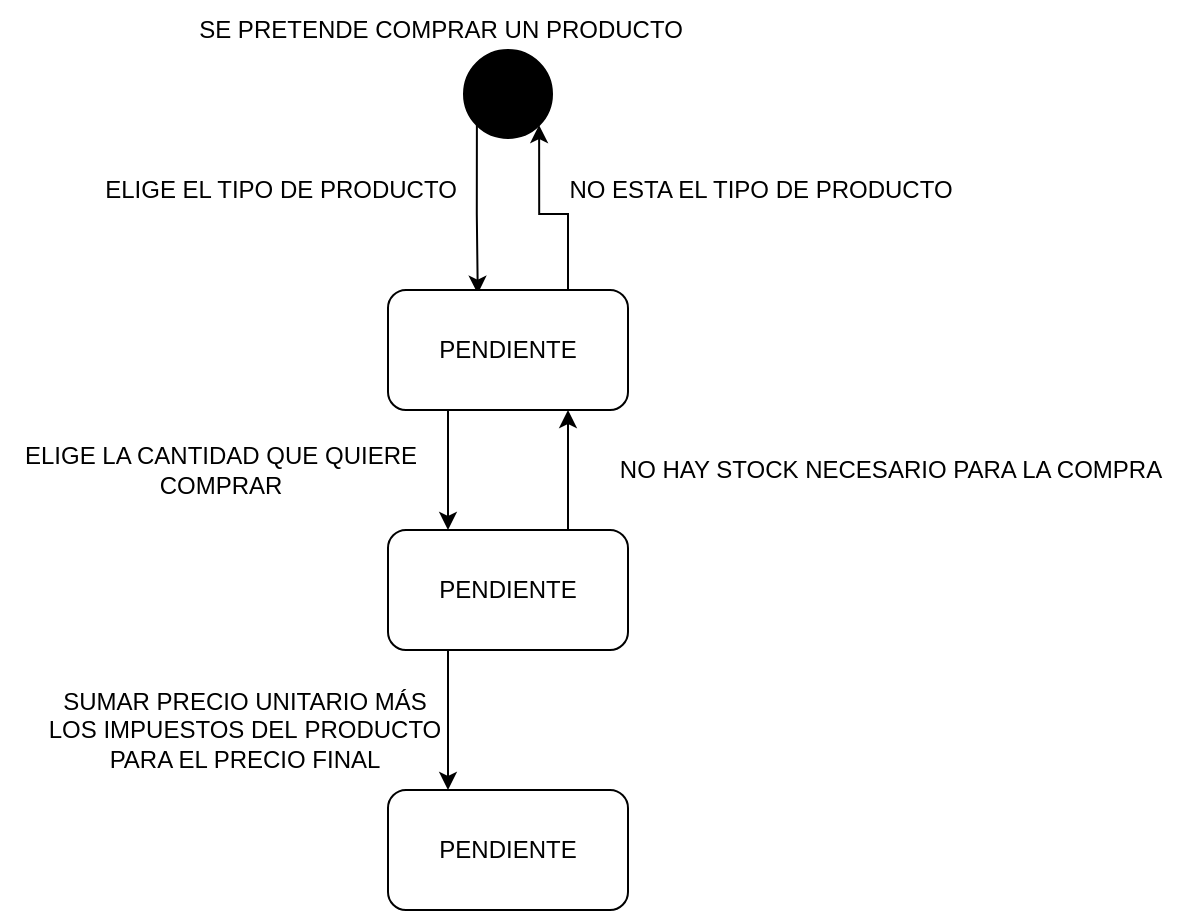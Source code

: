 <mxfile version="20.0.3" type="device"><diagram id="f8DrBS7Ti1rpAwEsAeTu" name="Page-1"><mxGraphModel dx="630" dy="333" grid="1" gridSize="10" guides="1" tooltips="1" connect="1" arrows="1" fold="1" page="1" pageScale="1" pageWidth="827" pageHeight="1169" math="0" shadow="0"><root><mxCell id="0"/><mxCell id="1" parent="0"/><mxCell id="P18e8fhLbKRCKAuGB1CP-7" style="edgeStyle=orthogonalEdgeStyle;rounded=0;orthogonalLoop=1;jettySize=auto;html=1;exitX=0;exitY=1;exitDx=0;exitDy=0;entryX=0.374;entryY=0.031;entryDx=0;entryDy=0;entryPerimeter=0;" edge="1" parent="1" source="P18e8fhLbKRCKAuGB1CP-2" target="P18e8fhLbKRCKAuGB1CP-6"><mxGeometry relative="1" as="geometry"/></mxCell><mxCell id="P18e8fhLbKRCKAuGB1CP-2" value="" style="ellipse;whiteSpace=wrap;html=1;aspect=fixed;fillColor=#000000;" vertex="1" parent="1"><mxGeometry x="392" y="40" width="44" height="44" as="geometry"/></mxCell><mxCell id="P18e8fhLbKRCKAuGB1CP-5" value="SE PRETENDE COMPRAR UN PRODUCTO" style="text;html=1;align=center;verticalAlign=middle;resizable=0;points=[];autosize=1;strokeColor=none;fillColor=none;" vertex="1" parent="1"><mxGeometry x="245" y="15" width="270" height="30" as="geometry"/></mxCell><mxCell id="P18e8fhLbKRCKAuGB1CP-15" style="edgeStyle=orthogonalEdgeStyle;rounded=0;orthogonalLoop=1;jettySize=auto;html=1;exitX=0.75;exitY=0;exitDx=0;exitDy=0;entryX=1;entryY=1;entryDx=0;entryDy=0;" edge="1" parent="1" source="P18e8fhLbKRCKAuGB1CP-6" target="P18e8fhLbKRCKAuGB1CP-2"><mxGeometry relative="1" as="geometry"/></mxCell><mxCell id="P18e8fhLbKRCKAuGB1CP-17" style="edgeStyle=orthogonalEdgeStyle;rounded=0;orthogonalLoop=1;jettySize=auto;html=1;exitX=0.25;exitY=1;exitDx=0;exitDy=0;entryX=0.25;entryY=0;entryDx=0;entryDy=0;" edge="1" parent="1" source="P18e8fhLbKRCKAuGB1CP-6" target="P18e8fhLbKRCKAuGB1CP-16"><mxGeometry relative="1" as="geometry"/></mxCell><mxCell id="P18e8fhLbKRCKAuGB1CP-6" value="PENDIENTE" style="rounded=1;whiteSpace=wrap;html=1;" vertex="1" parent="1"><mxGeometry x="354" y="160" width="120" height="60" as="geometry"/></mxCell><mxCell id="P18e8fhLbKRCKAuGB1CP-10" value="ELIGE EL TIPO DE PRODUCTO" style="text;html=1;align=center;verticalAlign=middle;resizable=0;points=[];autosize=1;strokeColor=none;fillColor=none;" vertex="1" parent="1"><mxGeometry x="200" y="95" width="200" height="30" as="geometry"/></mxCell><mxCell id="P18e8fhLbKRCKAuGB1CP-12" value="NO ESTA EL TIPO DE PRODUCTO" style="text;html=1;align=center;verticalAlign=middle;resizable=0;points=[];autosize=1;strokeColor=none;fillColor=none;" vertex="1" parent="1"><mxGeometry x="430" y="95" width="220" height="30" as="geometry"/></mxCell><mxCell id="P18e8fhLbKRCKAuGB1CP-19" style="edgeStyle=orthogonalEdgeStyle;rounded=0;orthogonalLoop=1;jettySize=auto;html=1;exitX=0.75;exitY=0;exitDx=0;exitDy=0;entryX=0.75;entryY=1;entryDx=0;entryDy=0;" edge="1" parent="1" source="P18e8fhLbKRCKAuGB1CP-16" target="P18e8fhLbKRCKAuGB1CP-6"><mxGeometry relative="1" as="geometry"/></mxCell><mxCell id="P18e8fhLbKRCKAuGB1CP-25" style="edgeStyle=orthogonalEdgeStyle;rounded=0;orthogonalLoop=1;jettySize=auto;html=1;exitX=0.25;exitY=1;exitDx=0;exitDy=0;entryX=0.25;entryY=0;entryDx=0;entryDy=0;" edge="1" parent="1" source="P18e8fhLbKRCKAuGB1CP-16" target="P18e8fhLbKRCKAuGB1CP-24"><mxGeometry relative="1" as="geometry"/></mxCell><mxCell id="P18e8fhLbKRCKAuGB1CP-16" value="PENDIENTE" style="rounded=1;whiteSpace=wrap;html=1;" vertex="1" parent="1"><mxGeometry x="354" y="280" width="120" height="60" as="geometry"/></mxCell><mxCell id="P18e8fhLbKRCKAuGB1CP-18" value="ELIGE LA CANTIDAD QUE QUIERE&lt;br&gt;COMPRAR" style="text;html=1;align=center;verticalAlign=middle;resizable=0;points=[];autosize=1;strokeColor=none;fillColor=none;" vertex="1" parent="1"><mxGeometry x="160" y="230" width="220" height="40" as="geometry"/></mxCell><mxCell id="P18e8fhLbKRCKAuGB1CP-20" value="NO HAY STOCK NECESARIO PARA LA COMPRA" style="text;html=1;align=center;verticalAlign=middle;resizable=0;points=[];autosize=1;strokeColor=none;fillColor=none;" vertex="1" parent="1"><mxGeometry x="460" y="235" width="290" height="30" as="geometry"/></mxCell><mxCell id="P18e8fhLbKRCKAuGB1CP-24" value="PENDIENTE" style="rounded=1;whiteSpace=wrap;html=1;labelBackgroundColor=#FFFFFF;fillColor=#FFFFFF;" vertex="1" parent="1"><mxGeometry x="354" y="410" width="120" height="60" as="geometry"/></mxCell><mxCell id="P18e8fhLbKRCKAuGB1CP-26" value="SUMAR PRECIO UNITARIO MÁS&lt;br&gt;LOS IMPUESTOS DEL&amp;nbsp;PRODUCTO &lt;br&gt;PARA EL PRECIO FINAL" style="text;html=1;align=center;verticalAlign=middle;resizable=0;points=[];autosize=1;strokeColor=none;fillColor=none;" vertex="1" parent="1"><mxGeometry x="172" y="350" width="220" height="60" as="geometry"/></mxCell></root></mxGraphModel></diagram></mxfile>